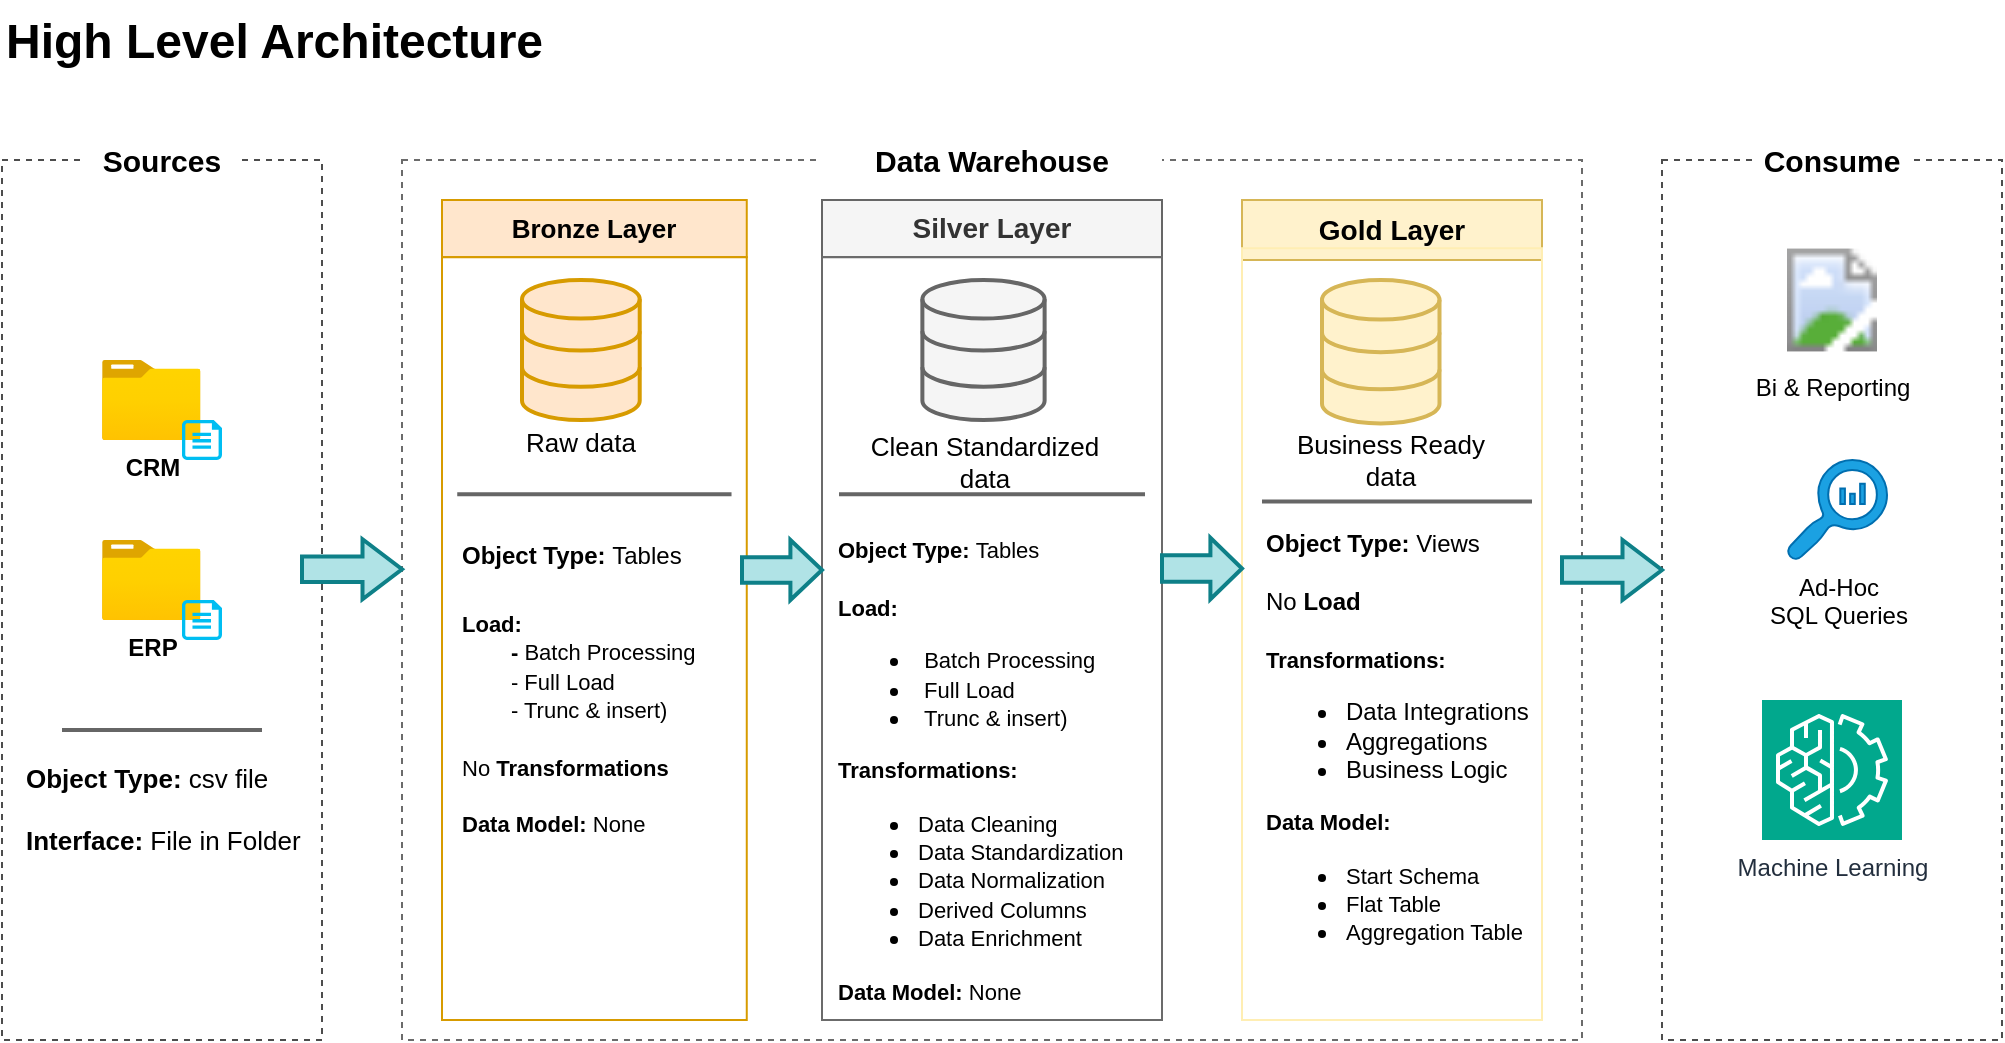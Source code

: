 <mxfile version="27.0.5">
  <diagram name="Page-1" id="ohIy58JHMw5l5xpPR0C9">
    <mxGraphModel grid="1" page="1" gridSize="10" guides="1" tooltips="1" connect="1" arrows="1" fold="1" pageScale="1" pageWidth="1169" pageHeight="1654" math="0" shadow="0">
      <root>
        <mxCell id="0" />
        <mxCell id="1" parent="0" />
        <mxCell id="upVl98tdXsfsgYgxSnc5-1" value="" style="rounded=0;whiteSpace=wrap;html=1;dashed=1;fillColor=none;strokeColor=light-dark(#4D4D4D,#DD6D6D);" vertex="1" parent="1">
          <mxGeometry x="40" y="80" width="160" height="440" as="geometry" />
        </mxCell>
        <mxCell id="upVl98tdXsfsgYgxSnc5-2" value="&lt;div&gt;&lt;font style=&quot;font-size: 15px;&quot;&gt;&lt;b&gt;Sources&lt;/b&gt;&lt;/font&gt;&lt;/div&gt;" style="rounded=0;whiteSpace=wrap;html=1;strokeColor=none;" vertex="1" parent="1">
          <mxGeometry x="80" y="70" width="80" height="20" as="geometry" />
        </mxCell>
        <mxCell id="upVl98tdXsfsgYgxSnc5-3" value="" style="rounded=0;whiteSpace=wrap;html=1;dashed=1;fillColor=none;strokeColor=light-dark(#6B6B6B,#DD6D6D);" vertex="1" parent="1">
          <mxGeometry x="240" y="80" width="590" height="440" as="geometry" />
        </mxCell>
        <mxCell id="upVl98tdXsfsgYgxSnc5-5" value="&lt;span style=&quot;font-size: 15px;&quot;&gt;&lt;b&gt;Data Warehouse&lt;/b&gt;&lt;/span&gt;" style="rounded=0;whiteSpace=wrap;html=1;strokeColor=none;" vertex="1" parent="1">
          <mxGeometry x="450" y="70" width="170" height="20" as="geometry" />
        </mxCell>
        <mxCell id="upVl98tdXsfsgYgxSnc5-6" value="" style="rounded=0;whiteSpace=wrap;html=1;dashed=1;fillColor=none;strokeColor=light-dark(#4D4D4D,#DD6D6D);" vertex="1" parent="1">
          <mxGeometry x="870" y="80" width="170" height="440" as="geometry" />
        </mxCell>
        <mxCell id="upVl98tdXsfsgYgxSnc5-7" value="&lt;span style=&quot;font-size: 15px;&quot;&gt;&lt;b&gt;Consume&lt;/b&gt;&lt;/span&gt;" style="rounded=0;whiteSpace=wrap;html=1;strokeColor=none;" vertex="1" parent="1">
          <mxGeometry x="915" y="70" width="80" height="20" as="geometry" />
        </mxCell>
        <mxCell id="upVl98tdXsfsgYgxSnc5-14" value="" style="group" vertex="1" connectable="0" parent="1">
          <mxGeometry x="260" y="100" width="160" height="410" as="geometry" />
        </mxCell>
        <mxCell id="upVl98tdXsfsgYgxSnc5-8" value="&lt;font style=&quot;font-size: 13px;&quot;&gt;&lt;b&gt;Bronze Layer&lt;/b&gt;&lt;/font&gt;" style="rounded=0;whiteSpace=wrap;html=1;fillColor=#ffe6cc;strokeColor=#d79b00;" vertex="1" parent="upVl98tdXsfsgYgxSnc5-14">
          <mxGeometry width="152.381" height="28.571" as="geometry" />
        </mxCell>
        <mxCell id="upVl98tdXsfsgYgxSnc5-9" value="" style="rounded=0;whiteSpace=wrap;html=1;fillColor=none;strokeColor=#d79b00;" vertex="1" parent="upVl98tdXsfsgYgxSnc5-14">
          <mxGeometry y="28.57" width="152.38" height="381.43" as="geometry" />
        </mxCell>
        <mxCell id="upVl98tdXsfsgYgxSnc5-41" value="" style="html=1;verticalLabelPosition=bottom;align=center;labelBackgroundColor=#ffffff;verticalAlign=top;strokeWidth=2;strokeColor=#d79b00;shadow=0;dashed=0;shape=mxgraph.ios7.icons.data;fillColor=#ffe6cc;" vertex="1" parent="upVl98tdXsfsgYgxSnc5-14">
          <mxGeometry x="40" y="40" width="58.86" height="70" as="geometry" />
        </mxCell>
        <mxCell id="upVl98tdXsfsgYgxSnc5-53" value="&lt;font style=&quot;font-size: 13px;&quot;&gt;Raw data&lt;/font&gt;" style="text;html=1;align=center;verticalAlign=middle;whiteSpace=wrap;rounded=0;" vertex="1" parent="upVl98tdXsfsgYgxSnc5-14">
          <mxGeometry x="23.716" y="99.996" width="91.429" height="42.857" as="geometry" />
        </mxCell>
        <mxCell id="upVl98tdXsfsgYgxSnc5-55" value="" style="line;strokeWidth=2;html=1;fillColor=#f5f5f5;fontColor=#333333;strokeColor=#666666;" vertex="1" parent="upVl98tdXsfsgYgxSnc5-14">
          <mxGeometry x="7.619" y="139.999" width="137.143" height="14.286" as="geometry" />
        </mxCell>
        <mxCell id="upVl98tdXsfsgYgxSnc5-65" value="&lt;font style=&quot;font-size: 12px;&quot;&gt;&lt;b style=&quot;&quot;&gt;Object Type: &lt;/b&gt;Tables&lt;/font&gt;&lt;div&gt;&lt;b&gt;&lt;font size=&quot;3&quot;&gt;&lt;br&gt;&lt;/font&gt;&lt;/b&gt;&lt;div&gt;&lt;b&gt;&lt;font style=&quot;font-size: 11px;&quot;&gt;Load:&lt;/font&gt;&lt;/b&gt;&lt;/div&gt;&lt;/div&gt;&lt;div&gt;&lt;font style=&quot;font-size: 11px;&quot;&gt;&lt;span style=&quot;font-weight: bold; white-space: pre;&quot;&gt;&#x9;&lt;/span&gt;&lt;b&gt;- &lt;/b&gt;Batch Processing&lt;br&gt;&lt;/font&gt;&lt;/div&gt;&lt;div&gt;&lt;font style=&quot;font-size: 11px;&quot;&gt;&lt;span style=&quot;white-space: pre;&quot;&gt;&#x9;&lt;/span&gt;- Full Load&lt;/font&gt;&lt;/div&gt;&lt;div&gt;&lt;font style=&quot;font-size: 11px;&quot;&gt;&lt;span style=&quot;white-space: pre;&quot;&gt;&#x9;&lt;/span&gt;- Trunc &amp;amp; insert)&lt;/font&gt;&lt;br&gt;&lt;/div&gt;&lt;div&gt;&lt;br&gt;&lt;/div&gt;&lt;div&gt;&lt;span style=&quot;font-size: 11px;&quot;&gt;No &lt;b&gt;Transformations&lt;/b&gt;&lt;/span&gt;&lt;/div&gt;&lt;div&gt;&lt;span style=&quot;font-size: 11px;&quot;&gt;&lt;b&gt;&lt;br&gt;&lt;/b&gt;&lt;/span&gt;&lt;/div&gt;&lt;div&gt;&lt;span style=&quot;font-size: 11px;&quot;&gt;&lt;b&gt;Data Model: &lt;/b&gt;None&lt;/span&gt;&lt;/div&gt;" style="text;html=1;align=left;verticalAlign=middle;whiteSpace=wrap;rounded=0;" vertex="1" parent="upVl98tdXsfsgYgxSnc5-14">
          <mxGeometry x="7.62" y="230" width="152.38" height="30" as="geometry" />
        </mxCell>
        <mxCell id="upVl98tdXsfsgYgxSnc5-15" value="" style="group" vertex="1" connectable="0" parent="1">
          <mxGeometry x="450" y="100" width="170" height="410" as="geometry" />
        </mxCell>
        <mxCell id="upVl98tdXsfsgYgxSnc5-16" value="&lt;b style=&quot;&quot;&gt;&lt;font style=&quot;font-size: 14px;&quot;&gt;Silver Layer&lt;/font&gt;&lt;/b&gt;" style="rounded=0;whiteSpace=wrap;html=1;fillColor=#f5f5f5;strokeColor=#666666;fontColor=#333333;" vertex="1" parent="upVl98tdXsfsgYgxSnc5-15">
          <mxGeometry width="170" height="28.571" as="geometry" />
        </mxCell>
        <mxCell id="upVl98tdXsfsgYgxSnc5-17" value="" style="rounded=0;whiteSpace=wrap;html=1;fillColor=none;strokeColor=#6B6B6B;" vertex="1" parent="upVl98tdXsfsgYgxSnc5-15">
          <mxGeometry y="28.57" width="170" height="381.43" as="geometry" />
        </mxCell>
        <mxCell id="upVl98tdXsfsgYgxSnc5-46" value="" style="html=1;verticalLabelPosition=bottom;align=center;labelBackgroundColor=#ffffff;verticalAlign=top;strokeWidth=2;strokeColor=#666666;shadow=0;dashed=0;shape=mxgraph.ios7.icons.data;fillColor=#f5f5f5;fontColor=#333333;" vertex="1" parent="upVl98tdXsfsgYgxSnc5-15">
          <mxGeometry x="50.19" y="40" width="61.12" height="70" as="geometry" />
        </mxCell>
        <mxCell id="upVl98tdXsfsgYgxSnc5-52" value="&lt;font style=&quot;font-size: 13px;&quot;&gt;Clean Standardized data&lt;/font&gt;" style="text;html=1;align=center;verticalAlign=middle;whiteSpace=wrap;rounded=0;" vertex="1" parent="upVl98tdXsfsgYgxSnc5-15">
          <mxGeometry x="8.5" y="110" width="144.5" height="42.86" as="geometry" />
        </mxCell>
        <mxCell id="upVl98tdXsfsgYgxSnc5-57" value="" style="line;strokeWidth=2;html=1;fillColor=#f5f5f5;fontColor=#333333;strokeColor=#666666;" vertex="1" parent="upVl98tdXsfsgYgxSnc5-15">
          <mxGeometry x="8.503" y="139.999" width="153" height="14.286" as="geometry" />
        </mxCell>
        <mxCell id="upVl98tdXsfsgYgxSnc5-66" value="&lt;font style=&quot;font-size: 11px;&quot;&gt;&lt;b style=&quot;&quot;&gt;Object Type: &lt;/b&gt;Tables&lt;/font&gt;&lt;div&gt;&lt;b&gt;&lt;font style=&quot;font-size: 11px;&quot;&gt;&lt;br&gt;&lt;/font&gt;&lt;/b&gt;&lt;div&gt;&lt;b&gt;&lt;font style=&quot;font-size: 11px;&quot;&gt;Load:&lt;/font&gt;&lt;/b&gt;&lt;/div&gt;&lt;/div&gt;&lt;div&gt;&lt;ul&gt;&lt;li&gt;&lt;font style=&quot;font-size: 11px;&quot;&gt;&lt;b&gt;&amp;nbsp;&lt;/b&gt;Batch Processing&lt;/font&gt;&lt;/li&gt;&lt;li&gt;&lt;font style=&quot;font-size: 11px;&quot;&gt;&amp;nbsp;Full Load&lt;/font&gt;&lt;/li&gt;&lt;li&gt;&lt;font style=&quot;font-size: 11px;&quot;&gt;&lt;font style=&quot;&quot;&gt;&amp;nbsp;Trunc &amp;amp; insert)&lt;/font&gt;&lt;/font&gt;&lt;/li&gt;&lt;/ul&gt;&lt;/div&gt;&lt;div&gt;&lt;b&gt;&lt;font style=&quot;font-size: 11px;&quot;&gt;Transformations:&lt;/font&gt;&lt;/b&gt;&lt;/div&gt;&lt;div&gt;&lt;ul&gt;&lt;li&gt;&lt;font style=&quot;font-size: 11px;&quot;&gt;Data Cleaning&lt;/font&gt;&lt;/li&gt;&lt;li&gt;&lt;font style=&quot;font-size: 11px;&quot;&gt;Data Standardization&lt;/font&gt;&lt;/li&gt;&lt;li&gt;&lt;font style=&quot;font-size: 11px;&quot;&gt;Data Normalization&lt;/font&gt;&lt;/li&gt;&lt;li&gt;&lt;font style=&quot;font-size: 11px;&quot;&gt;Derived Columns&lt;/font&gt;&lt;/li&gt;&lt;li&gt;&lt;font style=&quot;font-size: 11px;&quot;&gt;Data Enrichment&lt;/font&gt;&lt;/li&gt;&lt;/ul&gt;&lt;/div&gt;&lt;div&gt;&lt;font style=&quot;font-size: 11px;&quot;&gt;&lt;b style=&quot;&quot;&gt;Data Model: &lt;/b&gt;None&lt;/font&gt;&lt;/div&gt;" style="text;html=1;align=left;verticalAlign=middle;whiteSpace=wrap;rounded=0;" vertex="1" parent="upVl98tdXsfsgYgxSnc5-15">
          <mxGeometry x="5.673" y="270" width="158.667" height="30" as="geometry" />
        </mxCell>
        <mxCell id="upVl98tdXsfsgYgxSnc5-19" value="" style="group" vertex="1" connectable="0" parent="1">
          <mxGeometry x="660" y="100" width="155" height="410" as="geometry" />
        </mxCell>
        <mxCell id="upVl98tdXsfsgYgxSnc5-20" value="&lt;font style=&quot;font-size: 14px;&quot;&gt;&lt;b&gt;Gold Layer&lt;/b&gt;&lt;/font&gt;" style="rounded=0;whiteSpace=wrap;html=1;fillColor=#fff2cc;strokeColor=#d6b656;" vertex="1" parent="upVl98tdXsfsgYgxSnc5-19">
          <mxGeometry width="150" height="30" as="geometry" />
        </mxCell>
        <mxCell id="upVl98tdXsfsgYgxSnc5-21" value="" style="rounded=0;whiteSpace=wrap;html=1;fillColor=none;strokeColor=#FFEEB3;" vertex="1" parent="upVl98tdXsfsgYgxSnc5-19">
          <mxGeometry y="24.118" width="150" height="385.882" as="geometry" />
        </mxCell>
        <mxCell id="upVl98tdXsfsgYgxSnc5-54" value="&lt;font style=&quot;font-size: 13px;&quot;&gt;Business Ready data&lt;/font&gt;" style="text;html=1;align=center;verticalAlign=middle;whiteSpace=wrap;rounded=0;" vertex="1" parent="upVl98tdXsfsgYgxSnc5-19">
          <mxGeometry x="15.36" y="111.75" width="119.29" height="36.172" as="geometry" />
        </mxCell>
        <mxCell id="upVl98tdXsfsgYgxSnc5-59" value="" style="line;strokeWidth=2;html=1;fillColor=#f5f5f5;fontColor=#333333;strokeColor=#666666;" vertex="1" parent="upVl98tdXsfsgYgxSnc5-19">
          <mxGeometry x="10" y="147.92" width="135" height="5.75" as="geometry" />
        </mxCell>
        <mxCell id="upVl98tdXsfsgYgxSnc5-60" value="" style="html=1;verticalLabelPosition=bottom;align=center;labelBackgroundColor=#ffffff;verticalAlign=top;strokeWidth=2;strokeColor=#d6b656;shadow=0;dashed=0;shape=mxgraph.ios7.icons.data;fillColor=#fff2cc;" vertex="1" parent="upVl98tdXsfsgYgxSnc5-19">
          <mxGeometry x="40" y="40" width="58.75" height="71.75" as="geometry" />
        </mxCell>
        <mxCell id="upVl98tdXsfsgYgxSnc5-69" value="&lt;font style=&quot;font-size: 12px;&quot;&gt;&lt;b style=&quot;&quot;&gt;Object Type: &lt;/b&gt;Views&lt;/font&gt;&lt;div&gt;&lt;br&gt;&lt;/div&gt;&lt;div&gt;No &lt;b&gt;Load&lt;/b&gt;&lt;/div&gt;&lt;div&gt;&lt;br&gt;&lt;/div&gt;&lt;div&gt;&lt;span style=&quot;font-size: 11px;&quot;&gt;&lt;b&gt;Transformations:&lt;/b&gt;&lt;/span&gt;&lt;/div&gt;&lt;div&gt;&lt;ul&gt;&lt;li&gt;Data Integrations&lt;/li&gt;&lt;li&gt;Aggregations&lt;/li&gt;&lt;li&gt;Business Logic&lt;/li&gt;&lt;/ul&gt;&lt;/div&gt;&lt;div&gt;&lt;span style=&quot;font-size: 11px;&quot;&gt;&lt;b&gt;Data Model:&amp;nbsp;&lt;/b&gt;&lt;/span&gt;&lt;/div&gt;&lt;div&gt;&lt;ul&gt;&lt;li&gt;&lt;span style=&quot;font-size: 11px;&quot;&gt;Start Schema&lt;/span&gt;&lt;/li&gt;&lt;li&gt;&lt;span style=&quot;font-size: 11px;&quot;&gt;Flat Table&lt;/span&gt;&lt;/li&gt;&lt;li&gt;&lt;span style=&quot;font-size: 11px;&quot;&gt;Aggregation Table&lt;/span&gt;&lt;/li&gt;&lt;/ul&gt;&lt;/div&gt;" style="text;html=1;align=left;verticalAlign=middle;whiteSpace=wrap;rounded=0;" vertex="1" parent="upVl98tdXsfsgYgxSnc5-19">
          <mxGeometry x="10" y="260" width="140" height="30.75" as="geometry" />
        </mxCell>
        <mxCell id="upVl98tdXsfsgYgxSnc5-24" value="" style="group" vertex="1" connectable="0" parent="1">
          <mxGeometry x="90" y="180" width="60" height="50" as="geometry" />
        </mxCell>
        <mxCell id="upVl98tdXsfsgYgxSnc5-22" value="&lt;b&gt;CRM&lt;/b&gt;" style="image;aspect=fixed;html=1;points=[];align=center;fontSize=12;image=img/lib/azure2/general/Folder_Blank.svg;" vertex="1" parent="upVl98tdXsfsgYgxSnc5-24">
          <mxGeometry width="49.29" height="40" as="geometry" />
        </mxCell>
        <mxCell id="upVl98tdXsfsgYgxSnc5-23" value="" style="verticalLabelPosition=bottom;html=1;verticalAlign=top;align=center;strokeColor=none;fillColor=#00BEF2;shape=mxgraph.azure.cloud_services_configuration_file;pointerEvents=1;" vertex="1" parent="upVl98tdXsfsgYgxSnc5-24">
          <mxGeometry x="40" y="30" width="20" height="20" as="geometry" />
        </mxCell>
        <mxCell id="upVl98tdXsfsgYgxSnc5-25" value="" style="group" vertex="1" connectable="0" parent="1">
          <mxGeometry x="90" y="270" width="60" height="50" as="geometry" />
        </mxCell>
        <mxCell id="upVl98tdXsfsgYgxSnc5-26" value="&lt;b&gt;ERP&lt;/b&gt;" style="image;aspect=fixed;html=1;points=[];align=center;fontSize=12;image=img/lib/azure2/general/Folder_Blank.svg;" vertex="1" parent="upVl98tdXsfsgYgxSnc5-25">
          <mxGeometry width="49.29" height="40" as="geometry" />
        </mxCell>
        <mxCell id="upVl98tdXsfsgYgxSnc5-27" value="" style="verticalLabelPosition=bottom;html=1;verticalAlign=top;align=center;strokeColor=none;fillColor=#00BEF2;shape=mxgraph.azure.cloud_services_configuration_file;pointerEvents=1;" vertex="1" parent="upVl98tdXsfsgYgxSnc5-25">
          <mxGeometry x="40" y="30" width="20" height="20" as="geometry" />
        </mxCell>
        <mxCell id="upVl98tdXsfsgYgxSnc5-36" value="" style="line;strokeWidth=2;html=1;fillColor=#f5f5f5;fontColor=#333333;strokeColor=#666666;" vertex="1" parent="1">
          <mxGeometry x="70" y="360" width="100" height="10" as="geometry" />
        </mxCell>
        <mxCell id="upVl98tdXsfsgYgxSnc5-37" value="&lt;font style=&quot;font-size: 13px;&quot;&gt;&lt;b style=&quot;&quot;&gt;Object Type:&amp;nbsp;&lt;/b&gt;csv file&lt;/font&gt;&lt;div&gt;&lt;span style=&quot;font-size: 13px;&quot;&gt;&lt;br&gt;&lt;/span&gt;&lt;div&gt;&lt;div&gt;&lt;font style=&quot;font-size: 13px;&quot;&gt;&lt;b style=&quot;background-color: transparent; color: light-dark(rgb(0, 0, 0), rgb(255, 255, 255));&quot;&gt;Interface: &lt;/b&gt;&lt;span style=&quot;background-color: transparent; color: light-dark(rgb(0, 0, 0), rgb(255, 255, 255));&quot;&gt;File in Folder&lt;/span&gt;&lt;/font&gt;&lt;/div&gt;&lt;/div&gt;&lt;/div&gt;" style="text;html=1;align=left;verticalAlign=middle;whiteSpace=wrap;rounded=0;" vertex="1" parent="1">
          <mxGeometry x="50" y="390" width="140" height="30" as="geometry" />
        </mxCell>
        <mxCell id="upVl98tdXsfsgYgxSnc5-39" style="edgeStyle=orthogonalEdgeStyle;rounded=0;orthogonalLoop=1;jettySize=auto;html=1;exitX=0.5;exitY=1;exitDx=0;exitDy=0;" edge="1" parent="1" source="upVl98tdXsfsgYgxSnc5-37" target="upVl98tdXsfsgYgxSnc5-37">
          <mxGeometry relative="1" as="geometry" />
        </mxCell>
        <mxCell id="upVl98tdXsfsgYgxSnc5-48" value="" style="shape=mxgraph.arrows.arrow_right;html=1;verticalLabelPosition=bottom;verticalAlign=top;strokeWidth=2;strokeColor=#0e8088;fillColor=#b0e3e6;" vertex="1" parent="1">
          <mxGeometry x="190" y="269.63" width="50" height="30" as="geometry" />
        </mxCell>
        <mxCell id="upVl98tdXsfsgYgxSnc5-62" value="" style="shape=mxgraph.arrows.arrow_right;html=1;verticalLabelPosition=bottom;verticalAlign=top;strokeWidth=2;strokeColor=#0e8088;fillColor=#b0e3e6;" vertex="1" parent="1">
          <mxGeometry x="410" y="270" width="40" height="30" as="geometry" />
        </mxCell>
        <mxCell id="upVl98tdXsfsgYgxSnc5-64" value="" style="shape=mxgraph.arrows.arrow_right;html=1;verticalLabelPosition=bottom;verticalAlign=top;strokeWidth=2;strokeColor=#0e8088;fillColor=#b0e3e6;" vertex="1" parent="1">
          <mxGeometry x="820" y="270" width="50" height="30" as="geometry" />
        </mxCell>
        <mxCell id="upVl98tdXsfsgYgxSnc5-63" value="" style="shape=mxgraph.arrows.arrow_right;html=1;verticalLabelPosition=bottom;verticalAlign=top;strokeWidth=2;strokeColor=#0e8088;fillColor=#b0e3e6;" vertex="1" parent="1">
          <mxGeometry x="620" y="268.88" width="40" height="30.75" as="geometry" />
        </mxCell>
        <mxCell id="upVl98tdXsfsgYgxSnc5-74" value="Bi &amp;amp; Reporting" style="image;aspect=fixed;html=1;points=[];align=center;fontSize=12;image=img/lib/azure2/power_platform/PowerBI.svg;" vertex="1" parent="1">
          <mxGeometry x="932.5" y="120" width="45" height="60" as="geometry" />
        </mxCell>
        <mxCell id="upVl98tdXsfsgYgxSnc5-75" value="&lt;font style=&quot;color: rgb(0, 0, 0);&quot;&gt;Ad-Hoc&lt;/font&gt;&lt;div&gt;&lt;font style=&quot;color: rgb(0, 0, 0);&quot;&gt;SQL Queries&lt;/font&gt;&lt;/div&gt;" style="sketch=0;pointerEvents=1;shadow=0;dashed=0;html=1;strokeColor=#006EAF;labelPosition=center;verticalLabelPosition=bottom;verticalAlign=top;align=center;fillColor=#1ba1e2;shape=mxgraph.mscae.oms.log_search;fontColor=#ffffff;" vertex="1" parent="1">
          <mxGeometry x="932.5" y="230" width="50" height="50" as="geometry" />
        </mxCell>
        <mxCell id="upVl98tdXsfsgYgxSnc5-76" value="Machine Learning" style="sketch=0;points=[[0,0,0],[0.25,0,0],[0.5,0,0],[0.75,0,0],[1,0,0],[0,1,0],[0.25,1,0],[0.5,1,0],[0.75,1,0],[1,1,0],[0,0.25,0],[0,0.5,0],[0,0.75,0],[1,0.25,0],[1,0.5,0],[1,0.75,0]];outlineConnect=0;fontColor=#232F3E;fillColor=#01A88D;strokeColor=#ffffff;dashed=0;verticalLabelPosition=bottom;verticalAlign=top;align=center;html=1;fontSize=12;fontStyle=0;aspect=fixed;shape=mxgraph.aws4.resourceIcon;resIcon=mxgraph.aws4.machine_learning;" vertex="1" parent="1">
          <mxGeometry x="920" y="350" width="70" height="70" as="geometry" />
        </mxCell>
        <mxCell id="KvtTs9FYQevEVhxfWlrE-1" value="&lt;h1 style=&quot;margin-top: 0px;&quot;&gt;High Level Architecture&lt;/h1&gt;" style="text;html=1;whiteSpace=wrap;overflow=hidden;rounded=0;" vertex="1" parent="1">
          <mxGeometry x="40" width="340" height="40" as="geometry" />
        </mxCell>
      </root>
    </mxGraphModel>
  </diagram>
</mxfile>
